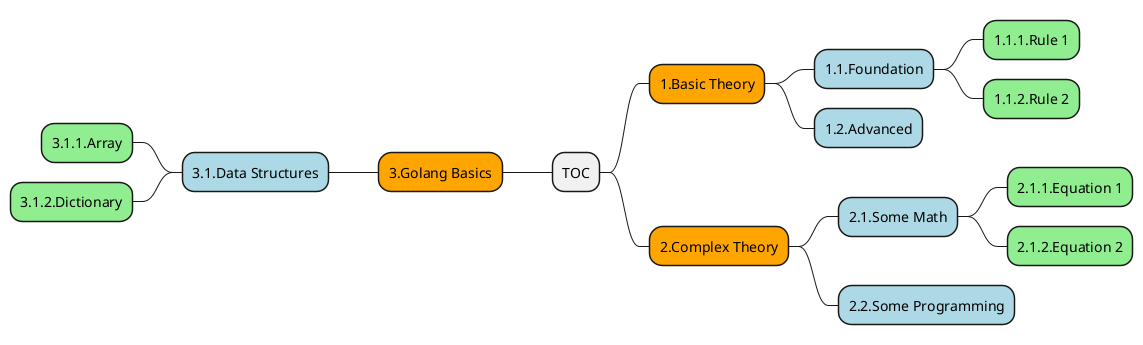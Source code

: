 @startmindmap
* TOC
**[#Orange] 1.Basic Theory
***[#lightblue] 1.1.Foundation
****[#lightgreen] 1.1.1.Rule 1
****[#lightgreen] 1.1.2.Rule 2
***[#lightblue] 1.2.Advanced
**[#Orange] 2.Complex Theory
***[#lightblue] 2.1.Some Math
****[#lightgreen] 2.1.1.Equation 1
****[#lightgreen] 2.1.2.Equation 2
***[#lightblue] 2.2.Some Programming
left side
**[#Orange] 3.Golang Basics
***[#lightblue] 3.1.Data Structures
****[#lightgreen] 3.1.1.Array
****[#lightgreen] 3.1.2.Dictionary
@endmindmap
